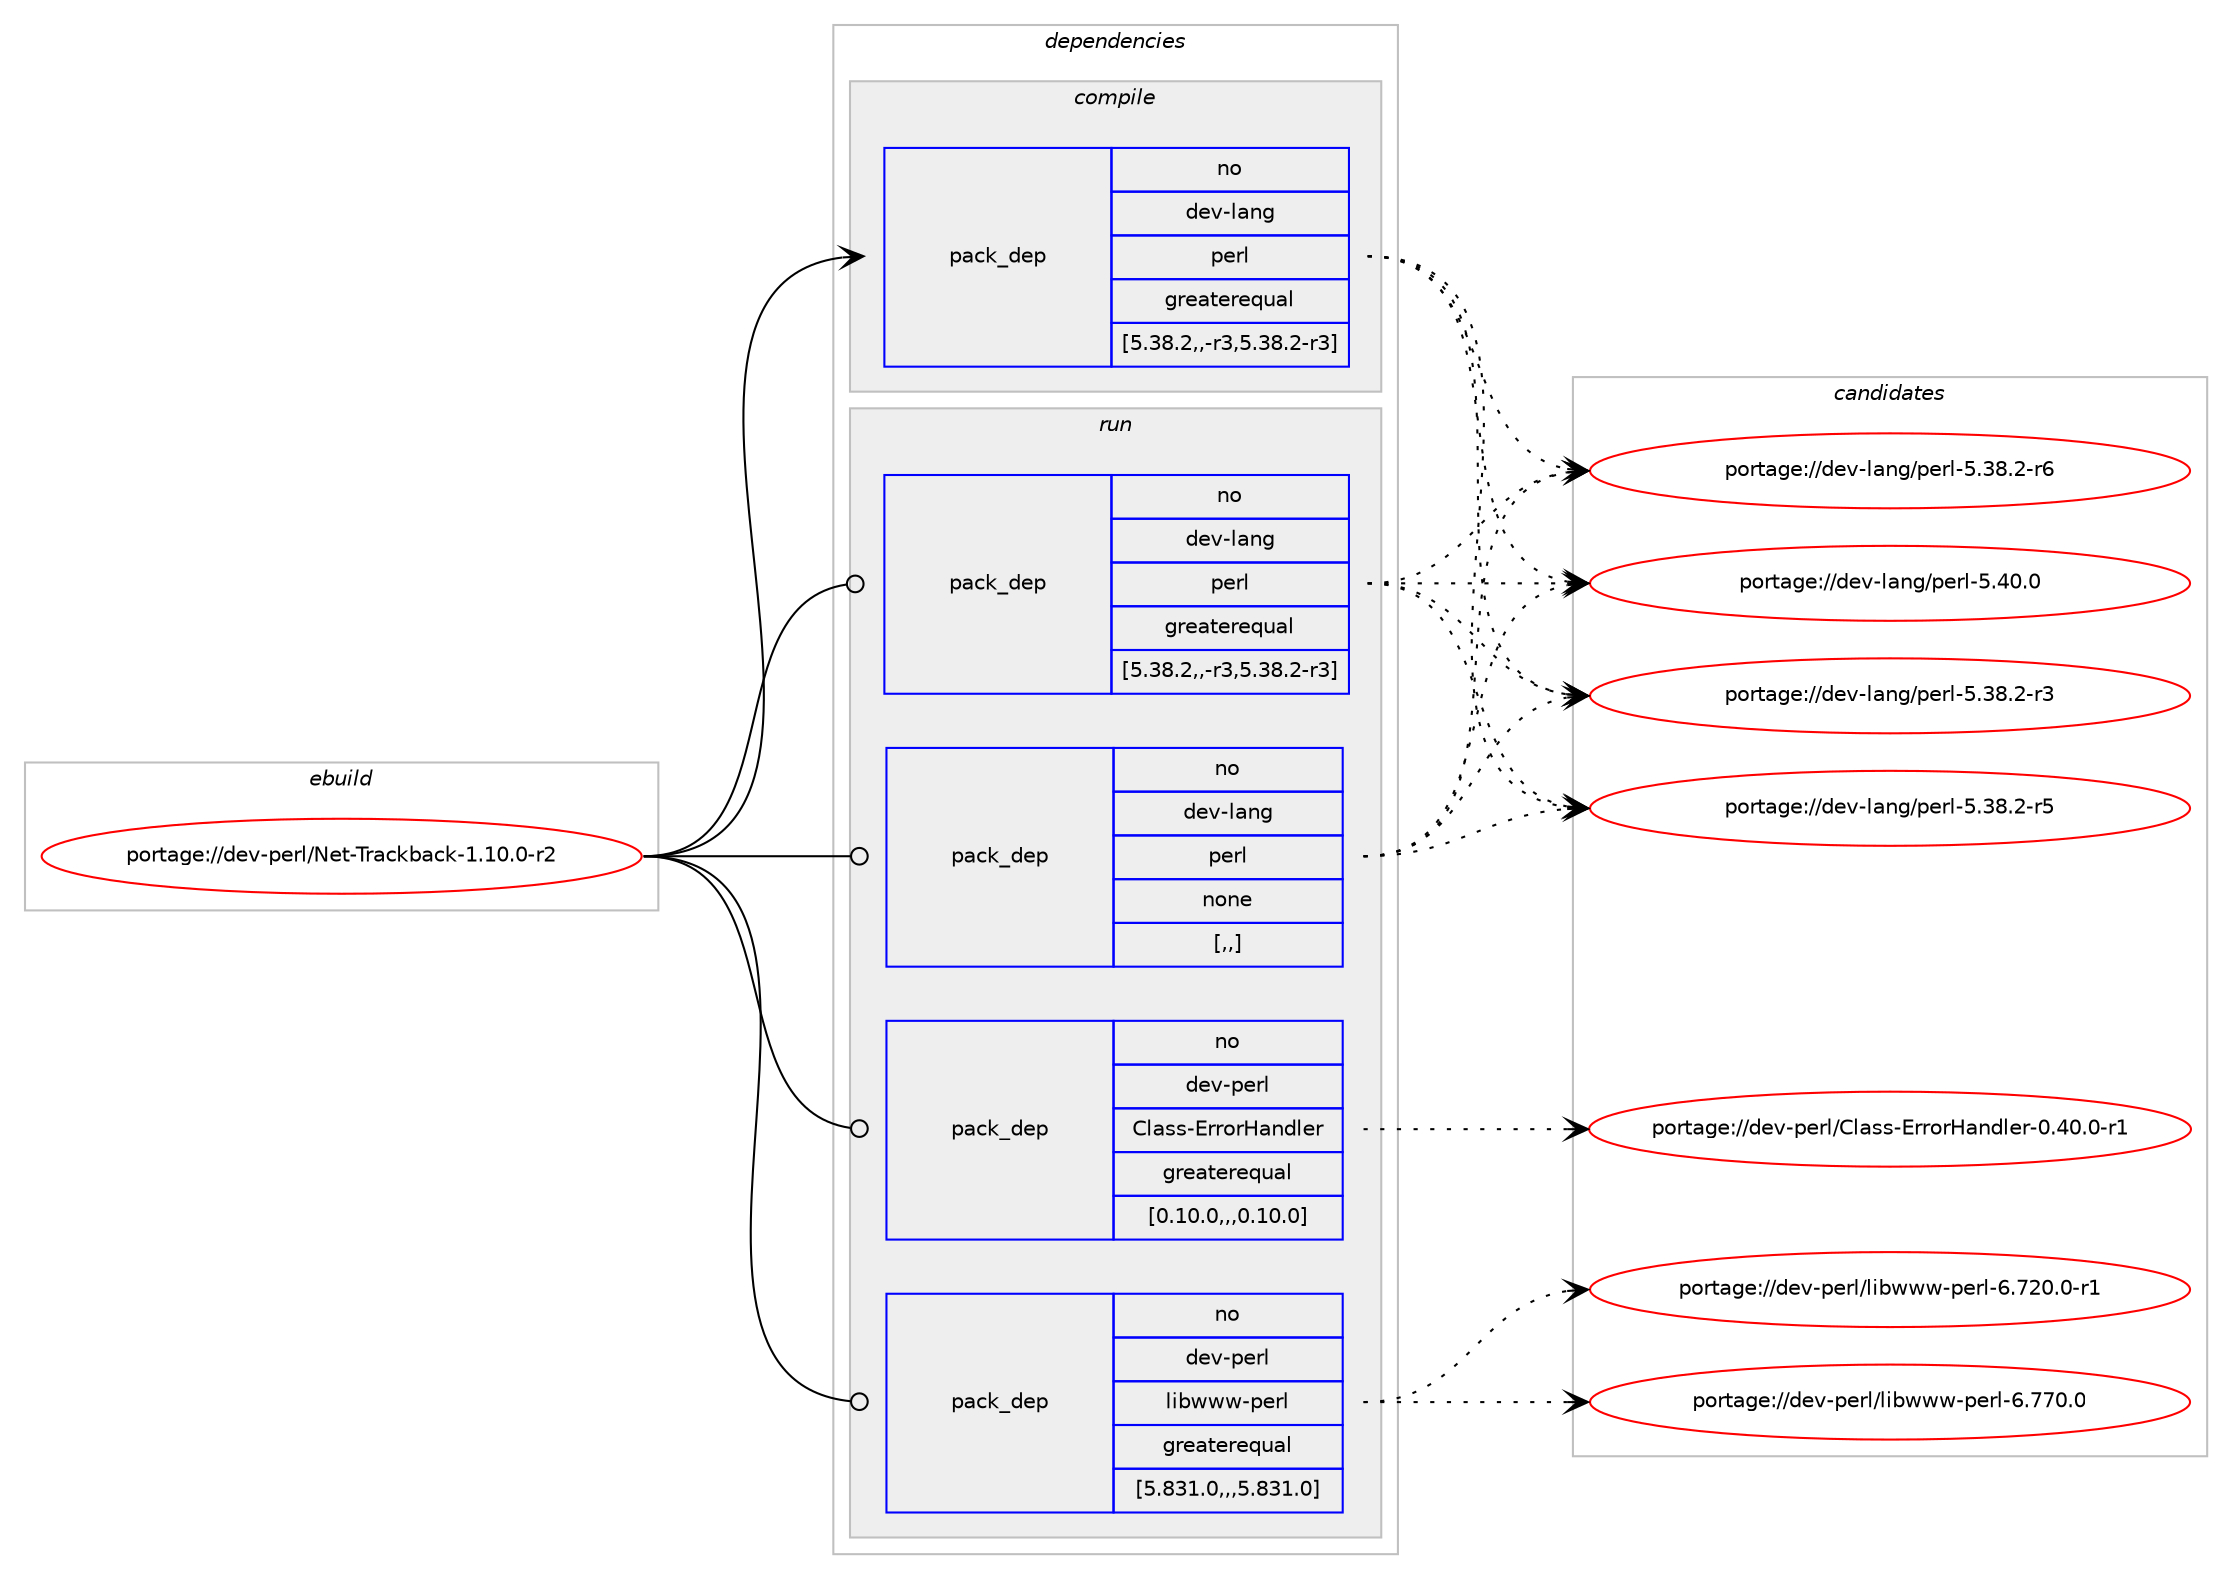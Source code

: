 digraph prolog {

# *************
# Graph options
# *************

newrank=true;
concentrate=true;
compound=true;
graph [rankdir=LR,fontname=Helvetica,fontsize=10,ranksep=1.5];#, ranksep=2.5, nodesep=0.2];
edge  [arrowhead=vee];
node  [fontname=Helvetica,fontsize=10];

# **********
# The ebuild
# **********

subgraph cluster_leftcol {
color=gray;
rank=same;
label=<<i>ebuild</i>>;
id [label="portage://dev-perl/Net-Trackback-1.10.0-r2", color=red, width=4, href="../dev-perl/Net-Trackback-1.10.0-r2.svg"];
}

# ****************
# The dependencies
# ****************

subgraph cluster_midcol {
color=gray;
label=<<i>dependencies</i>>;
subgraph cluster_compile {
fillcolor="#eeeeee";
style=filled;
label=<<i>compile</i>>;
subgraph pack100831 {
dependency131079 [label=<<TABLE BORDER="0" CELLBORDER="1" CELLSPACING="0" CELLPADDING="4" WIDTH="220"><TR><TD ROWSPAN="6" CELLPADDING="30">pack_dep</TD></TR><TR><TD WIDTH="110">no</TD></TR><TR><TD>dev-lang</TD></TR><TR><TD>perl</TD></TR><TR><TD>greaterequal</TD></TR><TR><TD>[5.38.2,,-r3,5.38.2-r3]</TD></TR></TABLE>>, shape=none, color=blue];
}
id:e -> dependency131079:w [weight=20,style="solid",arrowhead="vee"];
}
subgraph cluster_compileandrun {
fillcolor="#eeeeee";
style=filled;
label=<<i>compile and run</i>>;
}
subgraph cluster_run {
fillcolor="#eeeeee";
style=filled;
label=<<i>run</i>>;
subgraph pack100832 {
dependency131080 [label=<<TABLE BORDER="0" CELLBORDER="1" CELLSPACING="0" CELLPADDING="4" WIDTH="220"><TR><TD ROWSPAN="6" CELLPADDING="30">pack_dep</TD></TR><TR><TD WIDTH="110">no</TD></TR><TR><TD>dev-lang</TD></TR><TR><TD>perl</TD></TR><TR><TD>greaterequal</TD></TR><TR><TD>[5.38.2,,-r3,5.38.2-r3]</TD></TR></TABLE>>, shape=none, color=blue];
}
id:e -> dependency131080:w [weight=20,style="solid",arrowhead="odot"];
subgraph pack100833 {
dependency131081 [label=<<TABLE BORDER="0" CELLBORDER="1" CELLSPACING="0" CELLPADDING="4" WIDTH="220"><TR><TD ROWSPAN="6" CELLPADDING="30">pack_dep</TD></TR><TR><TD WIDTH="110">no</TD></TR><TR><TD>dev-lang</TD></TR><TR><TD>perl</TD></TR><TR><TD>none</TD></TR><TR><TD>[,,]</TD></TR></TABLE>>, shape=none, color=blue];
}
id:e -> dependency131081:w [weight=20,style="solid",arrowhead="odot"];
subgraph pack100834 {
dependency131082 [label=<<TABLE BORDER="0" CELLBORDER="1" CELLSPACING="0" CELLPADDING="4" WIDTH="220"><TR><TD ROWSPAN="6" CELLPADDING="30">pack_dep</TD></TR><TR><TD WIDTH="110">no</TD></TR><TR><TD>dev-perl</TD></TR><TR><TD>Class-ErrorHandler</TD></TR><TR><TD>greaterequal</TD></TR><TR><TD>[0.10.0,,,0.10.0]</TD></TR></TABLE>>, shape=none, color=blue];
}
id:e -> dependency131082:w [weight=20,style="solid",arrowhead="odot"];
subgraph pack100835 {
dependency131083 [label=<<TABLE BORDER="0" CELLBORDER="1" CELLSPACING="0" CELLPADDING="4" WIDTH="220"><TR><TD ROWSPAN="6" CELLPADDING="30">pack_dep</TD></TR><TR><TD WIDTH="110">no</TD></TR><TR><TD>dev-perl</TD></TR><TR><TD>libwww-perl</TD></TR><TR><TD>greaterequal</TD></TR><TR><TD>[5.831.0,,,5.831.0]</TD></TR></TABLE>>, shape=none, color=blue];
}
id:e -> dependency131083:w [weight=20,style="solid",arrowhead="odot"];
}
}

# **************
# The candidates
# **************

subgraph cluster_choices {
rank=same;
color=gray;
label=<<i>candidates</i>>;

subgraph choice100831 {
color=black;
nodesep=1;
choice100101118451089711010347112101114108455346515646504511451 [label="portage://dev-lang/perl-5.38.2-r3", color=red, width=4,href="../dev-lang/perl-5.38.2-r3.svg"];
choice100101118451089711010347112101114108455346515646504511453 [label="portage://dev-lang/perl-5.38.2-r5", color=red, width=4,href="../dev-lang/perl-5.38.2-r5.svg"];
choice100101118451089711010347112101114108455346515646504511454 [label="portage://dev-lang/perl-5.38.2-r6", color=red, width=4,href="../dev-lang/perl-5.38.2-r6.svg"];
choice10010111845108971101034711210111410845534652484648 [label="portage://dev-lang/perl-5.40.0", color=red, width=4,href="../dev-lang/perl-5.40.0.svg"];
dependency131079:e -> choice100101118451089711010347112101114108455346515646504511451:w [style=dotted,weight="100"];
dependency131079:e -> choice100101118451089711010347112101114108455346515646504511453:w [style=dotted,weight="100"];
dependency131079:e -> choice100101118451089711010347112101114108455346515646504511454:w [style=dotted,weight="100"];
dependency131079:e -> choice10010111845108971101034711210111410845534652484648:w [style=dotted,weight="100"];
}
subgraph choice100832 {
color=black;
nodesep=1;
choice100101118451089711010347112101114108455346515646504511451 [label="portage://dev-lang/perl-5.38.2-r3", color=red, width=4,href="../dev-lang/perl-5.38.2-r3.svg"];
choice100101118451089711010347112101114108455346515646504511453 [label="portage://dev-lang/perl-5.38.2-r5", color=red, width=4,href="../dev-lang/perl-5.38.2-r5.svg"];
choice100101118451089711010347112101114108455346515646504511454 [label="portage://dev-lang/perl-5.38.2-r6", color=red, width=4,href="../dev-lang/perl-5.38.2-r6.svg"];
choice10010111845108971101034711210111410845534652484648 [label="portage://dev-lang/perl-5.40.0", color=red, width=4,href="../dev-lang/perl-5.40.0.svg"];
dependency131080:e -> choice100101118451089711010347112101114108455346515646504511451:w [style=dotted,weight="100"];
dependency131080:e -> choice100101118451089711010347112101114108455346515646504511453:w [style=dotted,weight="100"];
dependency131080:e -> choice100101118451089711010347112101114108455346515646504511454:w [style=dotted,weight="100"];
dependency131080:e -> choice10010111845108971101034711210111410845534652484648:w [style=dotted,weight="100"];
}
subgraph choice100833 {
color=black;
nodesep=1;
choice100101118451089711010347112101114108455346515646504511451 [label="portage://dev-lang/perl-5.38.2-r3", color=red, width=4,href="../dev-lang/perl-5.38.2-r3.svg"];
choice100101118451089711010347112101114108455346515646504511453 [label="portage://dev-lang/perl-5.38.2-r5", color=red, width=4,href="../dev-lang/perl-5.38.2-r5.svg"];
choice100101118451089711010347112101114108455346515646504511454 [label="portage://dev-lang/perl-5.38.2-r6", color=red, width=4,href="../dev-lang/perl-5.38.2-r6.svg"];
choice10010111845108971101034711210111410845534652484648 [label="portage://dev-lang/perl-5.40.0", color=red, width=4,href="../dev-lang/perl-5.40.0.svg"];
dependency131081:e -> choice100101118451089711010347112101114108455346515646504511451:w [style=dotted,weight="100"];
dependency131081:e -> choice100101118451089711010347112101114108455346515646504511453:w [style=dotted,weight="100"];
dependency131081:e -> choice100101118451089711010347112101114108455346515646504511454:w [style=dotted,weight="100"];
dependency131081:e -> choice10010111845108971101034711210111410845534652484648:w [style=dotted,weight="100"];
}
subgraph choice100834 {
color=black;
nodesep=1;
choice1001011184511210111410847671089711511545691141141111147297110100108101114454846524846484511449 [label="portage://dev-perl/Class-ErrorHandler-0.40.0-r1", color=red, width=4,href="../dev-perl/Class-ErrorHandler-0.40.0-r1.svg"];
dependency131082:e -> choice1001011184511210111410847671089711511545691141141111147297110100108101114454846524846484511449:w [style=dotted,weight="100"];
}
subgraph choice100835 {
color=black;
nodesep=1;
choice1001011184511210111410847108105981191191194511210111410845544655504846484511449 [label="portage://dev-perl/libwww-perl-6.720.0-r1", color=red, width=4,href="../dev-perl/libwww-perl-6.720.0-r1.svg"];
choice100101118451121011141084710810598119119119451121011141084554465555484648 [label="portage://dev-perl/libwww-perl-6.770.0", color=red, width=4,href="../dev-perl/libwww-perl-6.770.0.svg"];
dependency131083:e -> choice1001011184511210111410847108105981191191194511210111410845544655504846484511449:w [style=dotted,weight="100"];
dependency131083:e -> choice100101118451121011141084710810598119119119451121011141084554465555484648:w [style=dotted,weight="100"];
}
}

}
